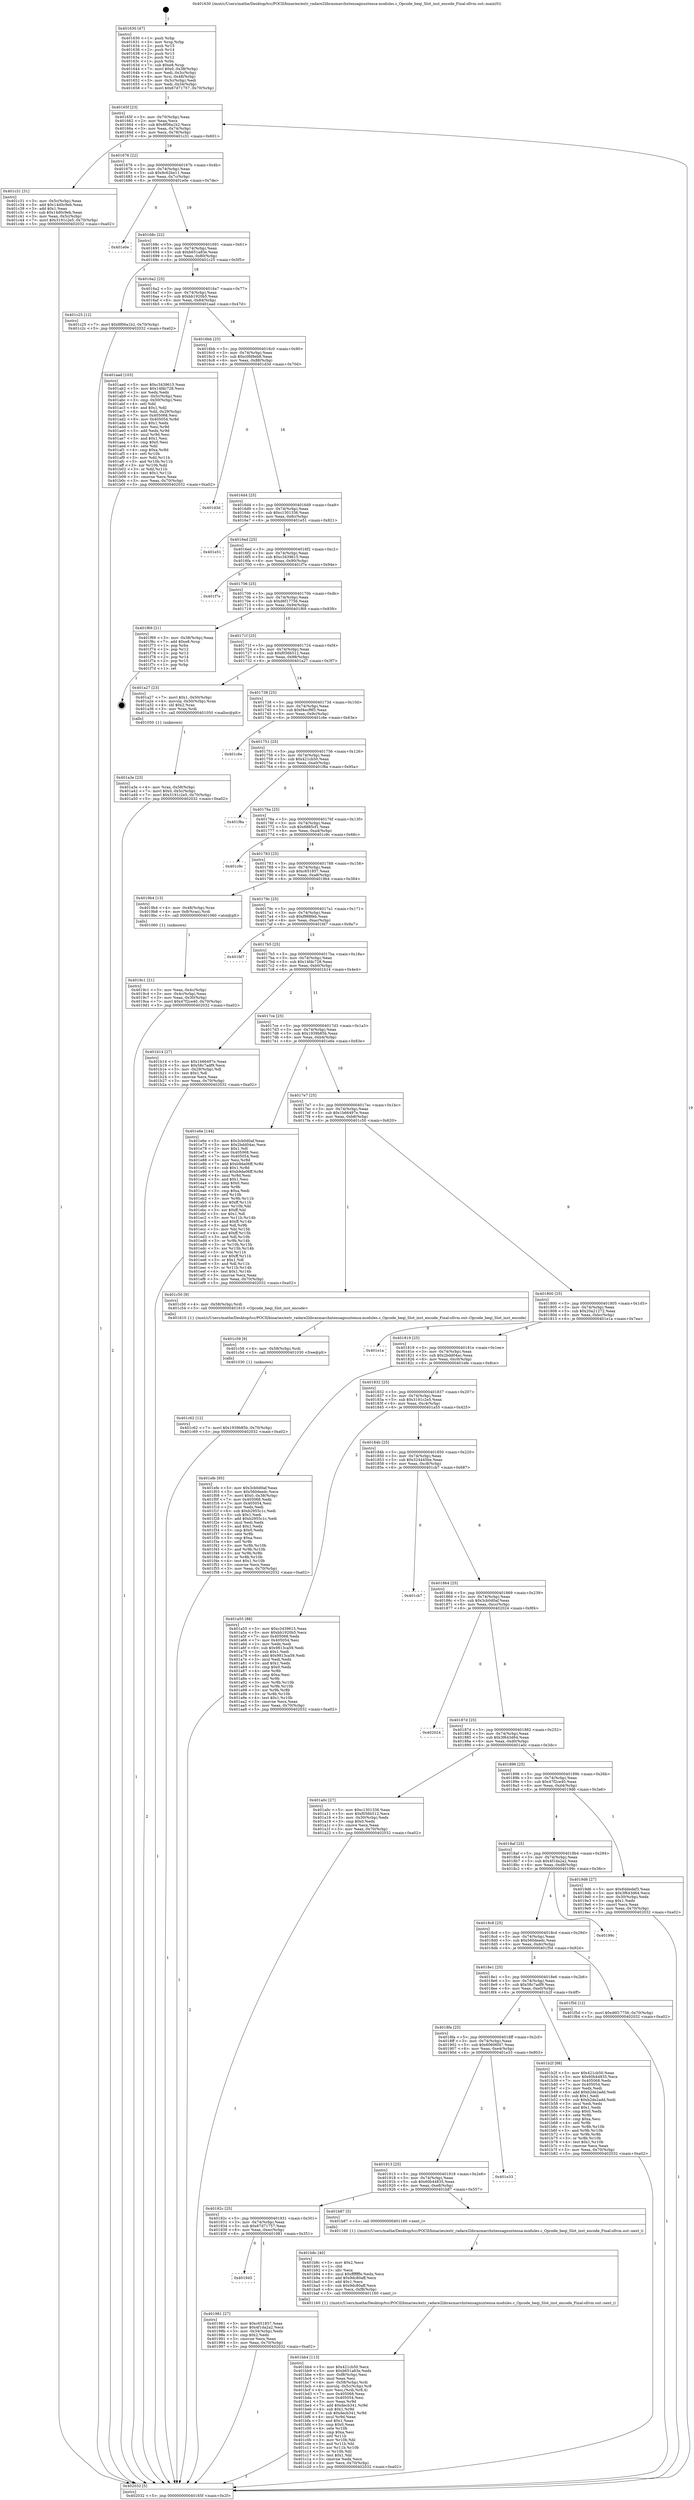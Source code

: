 digraph "0x401630" {
  label = "0x401630 (/mnt/c/Users/mathe/Desktop/tcc/POCII/binaries/extr_radare2librasmarchxtensagnuxtensa-modules.c_Opcode_beqi_Slot_inst_encode_Final-ollvm.out::main(0))"
  labelloc = "t"
  node[shape=record]

  Entry [label="",width=0.3,height=0.3,shape=circle,fillcolor=black,style=filled]
  "0x40165f" [label="{
     0x40165f [23]\l
     | [instrs]\l
     &nbsp;&nbsp;0x40165f \<+3\>: mov -0x70(%rbp),%eax\l
     &nbsp;&nbsp;0x401662 \<+2\>: mov %eax,%ecx\l
     &nbsp;&nbsp;0x401664 \<+6\>: sub $0x8f06a1b2,%ecx\l
     &nbsp;&nbsp;0x40166a \<+3\>: mov %eax,-0x74(%rbp)\l
     &nbsp;&nbsp;0x40166d \<+3\>: mov %ecx,-0x78(%rbp)\l
     &nbsp;&nbsp;0x401670 \<+6\>: je 0000000000401c31 \<main+0x601\>\l
  }"]
  "0x401c31" [label="{
     0x401c31 [31]\l
     | [instrs]\l
     &nbsp;&nbsp;0x401c31 \<+3\>: mov -0x5c(%rbp),%eax\l
     &nbsp;&nbsp;0x401c34 \<+5\>: add $0x14d0c9eb,%eax\l
     &nbsp;&nbsp;0x401c39 \<+3\>: add $0x1,%eax\l
     &nbsp;&nbsp;0x401c3c \<+5\>: sub $0x14d0c9eb,%eax\l
     &nbsp;&nbsp;0x401c41 \<+3\>: mov %eax,-0x5c(%rbp)\l
     &nbsp;&nbsp;0x401c44 \<+7\>: movl $0x3191c2e5,-0x70(%rbp)\l
     &nbsp;&nbsp;0x401c4b \<+5\>: jmp 0000000000402032 \<main+0xa02\>\l
  }"]
  "0x401676" [label="{
     0x401676 [22]\l
     | [instrs]\l
     &nbsp;&nbsp;0x401676 \<+5\>: jmp 000000000040167b \<main+0x4b\>\l
     &nbsp;&nbsp;0x40167b \<+3\>: mov -0x74(%rbp),%eax\l
     &nbsp;&nbsp;0x40167e \<+5\>: sub $0x9c62be11,%eax\l
     &nbsp;&nbsp;0x401683 \<+3\>: mov %eax,-0x7c(%rbp)\l
     &nbsp;&nbsp;0x401686 \<+6\>: je 0000000000401e0e \<main+0x7de\>\l
  }"]
  Exit [label="",width=0.3,height=0.3,shape=circle,fillcolor=black,style=filled,peripheries=2]
  "0x401e0e" [label="{
     0x401e0e\l
  }", style=dashed]
  "0x40168c" [label="{
     0x40168c [22]\l
     | [instrs]\l
     &nbsp;&nbsp;0x40168c \<+5\>: jmp 0000000000401691 \<main+0x61\>\l
     &nbsp;&nbsp;0x401691 \<+3\>: mov -0x74(%rbp),%eax\l
     &nbsp;&nbsp;0x401694 \<+5\>: sub $0xb651a83e,%eax\l
     &nbsp;&nbsp;0x401699 \<+3\>: mov %eax,-0x80(%rbp)\l
     &nbsp;&nbsp;0x40169c \<+6\>: je 0000000000401c25 \<main+0x5f5\>\l
  }"]
  "0x401c62" [label="{
     0x401c62 [12]\l
     | [instrs]\l
     &nbsp;&nbsp;0x401c62 \<+7\>: movl $0x1939b85b,-0x70(%rbp)\l
     &nbsp;&nbsp;0x401c69 \<+5\>: jmp 0000000000402032 \<main+0xa02\>\l
  }"]
  "0x401c25" [label="{
     0x401c25 [12]\l
     | [instrs]\l
     &nbsp;&nbsp;0x401c25 \<+7\>: movl $0x8f06a1b2,-0x70(%rbp)\l
     &nbsp;&nbsp;0x401c2c \<+5\>: jmp 0000000000402032 \<main+0xa02\>\l
  }"]
  "0x4016a2" [label="{
     0x4016a2 [25]\l
     | [instrs]\l
     &nbsp;&nbsp;0x4016a2 \<+5\>: jmp 00000000004016a7 \<main+0x77\>\l
     &nbsp;&nbsp;0x4016a7 \<+3\>: mov -0x74(%rbp),%eax\l
     &nbsp;&nbsp;0x4016aa \<+5\>: sub $0xbb1920b5,%eax\l
     &nbsp;&nbsp;0x4016af \<+6\>: mov %eax,-0x84(%rbp)\l
     &nbsp;&nbsp;0x4016b5 \<+6\>: je 0000000000401aad \<main+0x47d\>\l
  }"]
  "0x401c59" [label="{
     0x401c59 [9]\l
     | [instrs]\l
     &nbsp;&nbsp;0x401c59 \<+4\>: mov -0x58(%rbp),%rdi\l
     &nbsp;&nbsp;0x401c5d \<+5\>: call 0000000000401030 \<free@plt\>\l
     | [calls]\l
     &nbsp;&nbsp;0x401030 \{1\} (unknown)\l
  }"]
  "0x401aad" [label="{
     0x401aad [103]\l
     | [instrs]\l
     &nbsp;&nbsp;0x401aad \<+5\>: mov $0xc3439615,%eax\l
     &nbsp;&nbsp;0x401ab2 \<+5\>: mov $0x14fdc728,%ecx\l
     &nbsp;&nbsp;0x401ab7 \<+2\>: xor %edx,%edx\l
     &nbsp;&nbsp;0x401ab9 \<+3\>: mov -0x5c(%rbp),%esi\l
     &nbsp;&nbsp;0x401abc \<+3\>: cmp -0x50(%rbp),%esi\l
     &nbsp;&nbsp;0x401abf \<+4\>: setl %dil\l
     &nbsp;&nbsp;0x401ac3 \<+4\>: and $0x1,%dil\l
     &nbsp;&nbsp;0x401ac7 \<+4\>: mov %dil,-0x29(%rbp)\l
     &nbsp;&nbsp;0x401acb \<+7\>: mov 0x405068,%esi\l
     &nbsp;&nbsp;0x401ad2 \<+8\>: mov 0x405054,%r8d\l
     &nbsp;&nbsp;0x401ada \<+3\>: sub $0x1,%edx\l
     &nbsp;&nbsp;0x401add \<+3\>: mov %esi,%r9d\l
     &nbsp;&nbsp;0x401ae0 \<+3\>: add %edx,%r9d\l
     &nbsp;&nbsp;0x401ae3 \<+4\>: imul %r9d,%esi\l
     &nbsp;&nbsp;0x401ae7 \<+3\>: and $0x1,%esi\l
     &nbsp;&nbsp;0x401aea \<+3\>: cmp $0x0,%esi\l
     &nbsp;&nbsp;0x401aed \<+4\>: sete %dil\l
     &nbsp;&nbsp;0x401af1 \<+4\>: cmp $0xa,%r8d\l
     &nbsp;&nbsp;0x401af5 \<+4\>: setl %r10b\l
     &nbsp;&nbsp;0x401af9 \<+3\>: mov %dil,%r11b\l
     &nbsp;&nbsp;0x401afc \<+3\>: and %r10b,%r11b\l
     &nbsp;&nbsp;0x401aff \<+3\>: xor %r10b,%dil\l
     &nbsp;&nbsp;0x401b02 \<+3\>: or %dil,%r11b\l
     &nbsp;&nbsp;0x401b05 \<+4\>: test $0x1,%r11b\l
     &nbsp;&nbsp;0x401b09 \<+3\>: cmovne %ecx,%eax\l
     &nbsp;&nbsp;0x401b0c \<+3\>: mov %eax,-0x70(%rbp)\l
     &nbsp;&nbsp;0x401b0f \<+5\>: jmp 0000000000402032 \<main+0xa02\>\l
  }"]
  "0x4016bb" [label="{
     0x4016bb [25]\l
     | [instrs]\l
     &nbsp;&nbsp;0x4016bb \<+5\>: jmp 00000000004016c0 \<main+0x90\>\l
     &nbsp;&nbsp;0x4016c0 \<+3\>: mov -0x74(%rbp),%eax\l
     &nbsp;&nbsp;0x4016c3 \<+5\>: sub $0xc0fd9eb8,%eax\l
     &nbsp;&nbsp;0x4016c8 \<+6\>: mov %eax,-0x88(%rbp)\l
     &nbsp;&nbsp;0x4016ce \<+6\>: je 0000000000401d3d \<main+0x70d\>\l
  }"]
  "0x401bb4" [label="{
     0x401bb4 [113]\l
     | [instrs]\l
     &nbsp;&nbsp;0x401bb4 \<+5\>: mov $0x421cb50,%ecx\l
     &nbsp;&nbsp;0x401bb9 \<+5\>: mov $0xb651a83e,%edx\l
     &nbsp;&nbsp;0x401bbe \<+6\>: mov -0xf8(%rbp),%esi\l
     &nbsp;&nbsp;0x401bc4 \<+3\>: imul %eax,%esi\l
     &nbsp;&nbsp;0x401bc7 \<+4\>: mov -0x58(%rbp),%rdi\l
     &nbsp;&nbsp;0x401bcb \<+4\>: movslq -0x5c(%rbp),%r8\l
     &nbsp;&nbsp;0x401bcf \<+4\>: mov %esi,(%rdi,%r8,4)\l
     &nbsp;&nbsp;0x401bd3 \<+7\>: mov 0x405068,%eax\l
     &nbsp;&nbsp;0x401bda \<+7\>: mov 0x405054,%esi\l
     &nbsp;&nbsp;0x401be1 \<+3\>: mov %eax,%r9d\l
     &nbsp;&nbsp;0x401be4 \<+7\>: add $0xdecb341,%r9d\l
     &nbsp;&nbsp;0x401beb \<+4\>: sub $0x1,%r9d\l
     &nbsp;&nbsp;0x401bef \<+7\>: sub $0xdecb341,%r9d\l
     &nbsp;&nbsp;0x401bf6 \<+4\>: imul %r9d,%eax\l
     &nbsp;&nbsp;0x401bfa \<+3\>: and $0x1,%eax\l
     &nbsp;&nbsp;0x401bfd \<+3\>: cmp $0x0,%eax\l
     &nbsp;&nbsp;0x401c00 \<+4\>: sete %r10b\l
     &nbsp;&nbsp;0x401c04 \<+3\>: cmp $0xa,%esi\l
     &nbsp;&nbsp;0x401c07 \<+4\>: setl %r11b\l
     &nbsp;&nbsp;0x401c0b \<+3\>: mov %r10b,%bl\l
     &nbsp;&nbsp;0x401c0e \<+3\>: and %r11b,%bl\l
     &nbsp;&nbsp;0x401c11 \<+3\>: xor %r11b,%r10b\l
     &nbsp;&nbsp;0x401c14 \<+3\>: or %r10b,%bl\l
     &nbsp;&nbsp;0x401c17 \<+3\>: test $0x1,%bl\l
     &nbsp;&nbsp;0x401c1a \<+3\>: cmovne %edx,%ecx\l
     &nbsp;&nbsp;0x401c1d \<+3\>: mov %ecx,-0x70(%rbp)\l
     &nbsp;&nbsp;0x401c20 \<+5\>: jmp 0000000000402032 \<main+0xa02\>\l
  }"]
  "0x401d3d" [label="{
     0x401d3d\l
  }", style=dashed]
  "0x4016d4" [label="{
     0x4016d4 [25]\l
     | [instrs]\l
     &nbsp;&nbsp;0x4016d4 \<+5\>: jmp 00000000004016d9 \<main+0xa9\>\l
     &nbsp;&nbsp;0x4016d9 \<+3\>: mov -0x74(%rbp),%eax\l
     &nbsp;&nbsp;0x4016dc \<+5\>: sub $0xc1301336,%eax\l
     &nbsp;&nbsp;0x4016e1 \<+6\>: mov %eax,-0x8c(%rbp)\l
     &nbsp;&nbsp;0x4016e7 \<+6\>: je 0000000000401e51 \<main+0x821\>\l
  }"]
  "0x401b8c" [label="{
     0x401b8c [40]\l
     | [instrs]\l
     &nbsp;&nbsp;0x401b8c \<+5\>: mov $0x2,%ecx\l
     &nbsp;&nbsp;0x401b91 \<+1\>: cltd\l
     &nbsp;&nbsp;0x401b92 \<+2\>: idiv %ecx\l
     &nbsp;&nbsp;0x401b94 \<+6\>: imul $0xfffffffe,%edx,%ecx\l
     &nbsp;&nbsp;0x401b9a \<+6\>: add $0x9dc80aff,%ecx\l
     &nbsp;&nbsp;0x401ba0 \<+3\>: add $0x1,%ecx\l
     &nbsp;&nbsp;0x401ba3 \<+6\>: sub $0x9dc80aff,%ecx\l
     &nbsp;&nbsp;0x401ba9 \<+6\>: mov %ecx,-0xf8(%rbp)\l
     &nbsp;&nbsp;0x401baf \<+5\>: call 0000000000401160 \<next_i\>\l
     | [calls]\l
     &nbsp;&nbsp;0x401160 \{1\} (/mnt/c/Users/mathe/Desktop/tcc/POCII/binaries/extr_radare2librasmarchxtensagnuxtensa-modules.c_Opcode_beqi_Slot_inst_encode_Final-ollvm.out::next_i)\l
  }"]
  "0x401e51" [label="{
     0x401e51\l
  }", style=dashed]
  "0x4016ed" [label="{
     0x4016ed [25]\l
     | [instrs]\l
     &nbsp;&nbsp;0x4016ed \<+5\>: jmp 00000000004016f2 \<main+0xc2\>\l
     &nbsp;&nbsp;0x4016f2 \<+3\>: mov -0x74(%rbp),%eax\l
     &nbsp;&nbsp;0x4016f5 \<+5\>: sub $0xc3439615,%eax\l
     &nbsp;&nbsp;0x4016fa \<+6\>: mov %eax,-0x90(%rbp)\l
     &nbsp;&nbsp;0x401700 \<+6\>: je 0000000000401f7e \<main+0x94e\>\l
  }"]
  "0x401a3e" [label="{
     0x401a3e [23]\l
     | [instrs]\l
     &nbsp;&nbsp;0x401a3e \<+4\>: mov %rax,-0x58(%rbp)\l
     &nbsp;&nbsp;0x401a42 \<+7\>: movl $0x0,-0x5c(%rbp)\l
     &nbsp;&nbsp;0x401a49 \<+7\>: movl $0x3191c2e5,-0x70(%rbp)\l
     &nbsp;&nbsp;0x401a50 \<+5\>: jmp 0000000000402032 \<main+0xa02\>\l
  }"]
  "0x401f7e" [label="{
     0x401f7e\l
  }", style=dashed]
  "0x401706" [label="{
     0x401706 [25]\l
     | [instrs]\l
     &nbsp;&nbsp;0x401706 \<+5\>: jmp 000000000040170b \<main+0xdb\>\l
     &nbsp;&nbsp;0x40170b \<+3\>: mov -0x74(%rbp),%eax\l
     &nbsp;&nbsp;0x40170e \<+5\>: sub $0xd6f17756,%eax\l
     &nbsp;&nbsp;0x401713 \<+6\>: mov %eax,-0x94(%rbp)\l
     &nbsp;&nbsp;0x401719 \<+6\>: je 0000000000401f69 \<main+0x939\>\l
  }"]
  "0x4019c1" [label="{
     0x4019c1 [21]\l
     | [instrs]\l
     &nbsp;&nbsp;0x4019c1 \<+3\>: mov %eax,-0x4c(%rbp)\l
     &nbsp;&nbsp;0x4019c4 \<+3\>: mov -0x4c(%rbp),%eax\l
     &nbsp;&nbsp;0x4019c7 \<+3\>: mov %eax,-0x30(%rbp)\l
     &nbsp;&nbsp;0x4019ca \<+7\>: movl $0x47f2ce40,-0x70(%rbp)\l
     &nbsp;&nbsp;0x4019d1 \<+5\>: jmp 0000000000402032 \<main+0xa02\>\l
  }"]
  "0x401f69" [label="{
     0x401f69 [21]\l
     | [instrs]\l
     &nbsp;&nbsp;0x401f69 \<+3\>: mov -0x38(%rbp),%eax\l
     &nbsp;&nbsp;0x401f6c \<+7\>: add $0xe8,%rsp\l
     &nbsp;&nbsp;0x401f73 \<+1\>: pop %rbx\l
     &nbsp;&nbsp;0x401f74 \<+2\>: pop %r12\l
     &nbsp;&nbsp;0x401f76 \<+2\>: pop %r13\l
     &nbsp;&nbsp;0x401f78 \<+2\>: pop %r14\l
     &nbsp;&nbsp;0x401f7a \<+2\>: pop %r15\l
     &nbsp;&nbsp;0x401f7c \<+1\>: pop %rbp\l
     &nbsp;&nbsp;0x401f7d \<+1\>: ret\l
  }"]
  "0x40171f" [label="{
     0x40171f [25]\l
     | [instrs]\l
     &nbsp;&nbsp;0x40171f \<+5\>: jmp 0000000000401724 \<main+0xf4\>\l
     &nbsp;&nbsp;0x401724 \<+3\>: mov -0x74(%rbp),%eax\l
     &nbsp;&nbsp;0x401727 \<+5\>: sub $0xf056b512,%eax\l
     &nbsp;&nbsp;0x40172c \<+6\>: mov %eax,-0x98(%rbp)\l
     &nbsp;&nbsp;0x401732 \<+6\>: je 0000000000401a27 \<main+0x3f7\>\l
  }"]
  "0x401630" [label="{
     0x401630 [47]\l
     | [instrs]\l
     &nbsp;&nbsp;0x401630 \<+1\>: push %rbp\l
     &nbsp;&nbsp;0x401631 \<+3\>: mov %rsp,%rbp\l
     &nbsp;&nbsp;0x401634 \<+2\>: push %r15\l
     &nbsp;&nbsp;0x401636 \<+2\>: push %r14\l
     &nbsp;&nbsp;0x401638 \<+2\>: push %r13\l
     &nbsp;&nbsp;0x40163a \<+2\>: push %r12\l
     &nbsp;&nbsp;0x40163c \<+1\>: push %rbx\l
     &nbsp;&nbsp;0x40163d \<+7\>: sub $0xe8,%rsp\l
     &nbsp;&nbsp;0x401644 \<+7\>: movl $0x0,-0x38(%rbp)\l
     &nbsp;&nbsp;0x40164b \<+3\>: mov %edi,-0x3c(%rbp)\l
     &nbsp;&nbsp;0x40164e \<+4\>: mov %rsi,-0x48(%rbp)\l
     &nbsp;&nbsp;0x401652 \<+3\>: mov -0x3c(%rbp),%edi\l
     &nbsp;&nbsp;0x401655 \<+3\>: mov %edi,-0x34(%rbp)\l
     &nbsp;&nbsp;0x401658 \<+7\>: movl $0x67d71757,-0x70(%rbp)\l
  }"]
  "0x401a27" [label="{
     0x401a27 [23]\l
     | [instrs]\l
     &nbsp;&nbsp;0x401a27 \<+7\>: movl $0x1,-0x50(%rbp)\l
     &nbsp;&nbsp;0x401a2e \<+4\>: movslq -0x50(%rbp),%rax\l
     &nbsp;&nbsp;0x401a32 \<+4\>: shl $0x2,%rax\l
     &nbsp;&nbsp;0x401a36 \<+3\>: mov %rax,%rdi\l
     &nbsp;&nbsp;0x401a39 \<+5\>: call 0000000000401050 \<malloc@plt\>\l
     | [calls]\l
     &nbsp;&nbsp;0x401050 \{1\} (unknown)\l
  }"]
  "0x401738" [label="{
     0x401738 [25]\l
     | [instrs]\l
     &nbsp;&nbsp;0x401738 \<+5\>: jmp 000000000040173d \<main+0x10d\>\l
     &nbsp;&nbsp;0x40173d \<+3\>: mov -0x74(%rbp),%eax\l
     &nbsp;&nbsp;0x401740 \<+5\>: sub $0xf4ecf9f3,%eax\l
     &nbsp;&nbsp;0x401745 \<+6\>: mov %eax,-0x9c(%rbp)\l
     &nbsp;&nbsp;0x40174b \<+6\>: je 0000000000401c6e \<main+0x63e\>\l
  }"]
  "0x402032" [label="{
     0x402032 [5]\l
     | [instrs]\l
     &nbsp;&nbsp;0x402032 \<+5\>: jmp 000000000040165f \<main+0x2f\>\l
  }"]
  "0x401c6e" [label="{
     0x401c6e\l
  }", style=dashed]
  "0x401751" [label="{
     0x401751 [25]\l
     | [instrs]\l
     &nbsp;&nbsp;0x401751 \<+5\>: jmp 0000000000401756 \<main+0x126\>\l
     &nbsp;&nbsp;0x401756 \<+3\>: mov -0x74(%rbp),%eax\l
     &nbsp;&nbsp;0x401759 \<+5\>: sub $0x421cb50,%eax\l
     &nbsp;&nbsp;0x40175e \<+6\>: mov %eax,-0xa0(%rbp)\l
     &nbsp;&nbsp;0x401764 \<+6\>: je 0000000000401f8a \<main+0x95a\>\l
  }"]
  "0x401945" [label="{
     0x401945\l
  }", style=dashed]
  "0x401f8a" [label="{
     0x401f8a\l
  }", style=dashed]
  "0x40176a" [label="{
     0x40176a [25]\l
     | [instrs]\l
     &nbsp;&nbsp;0x40176a \<+5\>: jmp 000000000040176f \<main+0x13f\>\l
     &nbsp;&nbsp;0x40176f \<+3\>: mov -0x74(%rbp),%eax\l
     &nbsp;&nbsp;0x401772 \<+5\>: sub $0x6885cf1,%eax\l
     &nbsp;&nbsp;0x401777 \<+6\>: mov %eax,-0xa4(%rbp)\l
     &nbsp;&nbsp;0x40177d \<+6\>: je 0000000000401c9c \<main+0x66c\>\l
  }"]
  "0x401981" [label="{
     0x401981 [27]\l
     | [instrs]\l
     &nbsp;&nbsp;0x401981 \<+5\>: mov $0xc651857,%eax\l
     &nbsp;&nbsp;0x401986 \<+5\>: mov $0x4f1da2a2,%ecx\l
     &nbsp;&nbsp;0x40198b \<+3\>: mov -0x34(%rbp),%edx\l
     &nbsp;&nbsp;0x40198e \<+3\>: cmp $0x2,%edx\l
     &nbsp;&nbsp;0x401991 \<+3\>: cmovne %ecx,%eax\l
     &nbsp;&nbsp;0x401994 \<+3\>: mov %eax,-0x70(%rbp)\l
     &nbsp;&nbsp;0x401997 \<+5\>: jmp 0000000000402032 \<main+0xa02\>\l
  }"]
  "0x401c9c" [label="{
     0x401c9c\l
  }", style=dashed]
  "0x401783" [label="{
     0x401783 [25]\l
     | [instrs]\l
     &nbsp;&nbsp;0x401783 \<+5\>: jmp 0000000000401788 \<main+0x158\>\l
     &nbsp;&nbsp;0x401788 \<+3\>: mov -0x74(%rbp),%eax\l
     &nbsp;&nbsp;0x40178b \<+5\>: sub $0xc651857,%eax\l
     &nbsp;&nbsp;0x401790 \<+6\>: mov %eax,-0xa8(%rbp)\l
     &nbsp;&nbsp;0x401796 \<+6\>: je 00000000004019b4 \<main+0x384\>\l
  }"]
  "0x40192c" [label="{
     0x40192c [25]\l
     | [instrs]\l
     &nbsp;&nbsp;0x40192c \<+5\>: jmp 0000000000401931 \<main+0x301\>\l
     &nbsp;&nbsp;0x401931 \<+3\>: mov -0x74(%rbp),%eax\l
     &nbsp;&nbsp;0x401934 \<+5\>: sub $0x67d71757,%eax\l
     &nbsp;&nbsp;0x401939 \<+6\>: mov %eax,-0xec(%rbp)\l
     &nbsp;&nbsp;0x40193f \<+6\>: je 0000000000401981 \<main+0x351\>\l
  }"]
  "0x4019b4" [label="{
     0x4019b4 [13]\l
     | [instrs]\l
     &nbsp;&nbsp;0x4019b4 \<+4\>: mov -0x48(%rbp),%rax\l
     &nbsp;&nbsp;0x4019b8 \<+4\>: mov 0x8(%rax),%rdi\l
     &nbsp;&nbsp;0x4019bc \<+5\>: call 0000000000401060 \<atoi@plt\>\l
     | [calls]\l
     &nbsp;&nbsp;0x401060 \{1\} (unknown)\l
  }"]
  "0x40179c" [label="{
     0x40179c [25]\l
     | [instrs]\l
     &nbsp;&nbsp;0x40179c \<+5\>: jmp 00000000004017a1 \<main+0x171\>\l
     &nbsp;&nbsp;0x4017a1 \<+3\>: mov -0x74(%rbp),%eax\l
     &nbsp;&nbsp;0x4017a4 \<+5\>: sub $0xf988feb,%eax\l
     &nbsp;&nbsp;0x4017a9 \<+6\>: mov %eax,-0xac(%rbp)\l
     &nbsp;&nbsp;0x4017af \<+6\>: je 0000000000401fd7 \<main+0x9a7\>\l
  }"]
  "0x401b87" [label="{
     0x401b87 [5]\l
     | [instrs]\l
     &nbsp;&nbsp;0x401b87 \<+5\>: call 0000000000401160 \<next_i\>\l
     | [calls]\l
     &nbsp;&nbsp;0x401160 \{1\} (/mnt/c/Users/mathe/Desktop/tcc/POCII/binaries/extr_radare2librasmarchxtensagnuxtensa-modules.c_Opcode_beqi_Slot_inst_encode_Final-ollvm.out::next_i)\l
  }"]
  "0x401fd7" [label="{
     0x401fd7\l
  }", style=dashed]
  "0x4017b5" [label="{
     0x4017b5 [25]\l
     | [instrs]\l
     &nbsp;&nbsp;0x4017b5 \<+5\>: jmp 00000000004017ba \<main+0x18a\>\l
     &nbsp;&nbsp;0x4017ba \<+3\>: mov -0x74(%rbp),%eax\l
     &nbsp;&nbsp;0x4017bd \<+5\>: sub $0x14fdc728,%eax\l
     &nbsp;&nbsp;0x4017c2 \<+6\>: mov %eax,-0xb0(%rbp)\l
     &nbsp;&nbsp;0x4017c8 \<+6\>: je 0000000000401b14 \<main+0x4e4\>\l
  }"]
  "0x401913" [label="{
     0x401913 [25]\l
     | [instrs]\l
     &nbsp;&nbsp;0x401913 \<+5\>: jmp 0000000000401918 \<main+0x2e8\>\l
     &nbsp;&nbsp;0x401918 \<+3\>: mov -0x74(%rbp),%eax\l
     &nbsp;&nbsp;0x40191b \<+5\>: sub $0x60b44835,%eax\l
     &nbsp;&nbsp;0x401920 \<+6\>: mov %eax,-0xe8(%rbp)\l
     &nbsp;&nbsp;0x401926 \<+6\>: je 0000000000401b87 \<main+0x557\>\l
  }"]
  "0x401b14" [label="{
     0x401b14 [27]\l
     | [instrs]\l
     &nbsp;&nbsp;0x401b14 \<+5\>: mov $0x1b66497e,%eax\l
     &nbsp;&nbsp;0x401b19 \<+5\>: mov $0x58c7adf9,%ecx\l
     &nbsp;&nbsp;0x401b1e \<+3\>: mov -0x29(%rbp),%dl\l
     &nbsp;&nbsp;0x401b21 \<+3\>: test $0x1,%dl\l
     &nbsp;&nbsp;0x401b24 \<+3\>: cmovne %ecx,%eax\l
     &nbsp;&nbsp;0x401b27 \<+3\>: mov %eax,-0x70(%rbp)\l
     &nbsp;&nbsp;0x401b2a \<+5\>: jmp 0000000000402032 \<main+0xa02\>\l
  }"]
  "0x4017ce" [label="{
     0x4017ce [25]\l
     | [instrs]\l
     &nbsp;&nbsp;0x4017ce \<+5\>: jmp 00000000004017d3 \<main+0x1a3\>\l
     &nbsp;&nbsp;0x4017d3 \<+3\>: mov -0x74(%rbp),%eax\l
     &nbsp;&nbsp;0x4017d6 \<+5\>: sub $0x1939b85b,%eax\l
     &nbsp;&nbsp;0x4017db \<+6\>: mov %eax,-0xb4(%rbp)\l
     &nbsp;&nbsp;0x4017e1 \<+6\>: je 0000000000401e6e \<main+0x83e\>\l
  }"]
  "0x401e33" [label="{
     0x401e33\l
  }", style=dashed]
  "0x401e6e" [label="{
     0x401e6e [144]\l
     | [instrs]\l
     &nbsp;&nbsp;0x401e6e \<+5\>: mov $0x3cb0d0af,%eax\l
     &nbsp;&nbsp;0x401e73 \<+5\>: mov $0x2bdd04ac,%ecx\l
     &nbsp;&nbsp;0x401e78 \<+2\>: mov $0x1,%dl\l
     &nbsp;&nbsp;0x401e7a \<+7\>: mov 0x405068,%esi\l
     &nbsp;&nbsp;0x401e81 \<+7\>: mov 0x405054,%edi\l
     &nbsp;&nbsp;0x401e88 \<+3\>: mov %esi,%r8d\l
     &nbsp;&nbsp;0x401e8b \<+7\>: add $0xb9da06ff,%r8d\l
     &nbsp;&nbsp;0x401e92 \<+4\>: sub $0x1,%r8d\l
     &nbsp;&nbsp;0x401e96 \<+7\>: sub $0xb9da06ff,%r8d\l
     &nbsp;&nbsp;0x401e9d \<+4\>: imul %r8d,%esi\l
     &nbsp;&nbsp;0x401ea1 \<+3\>: and $0x1,%esi\l
     &nbsp;&nbsp;0x401ea4 \<+3\>: cmp $0x0,%esi\l
     &nbsp;&nbsp;0x401ea7 \<+4\>: sete %r9b\l
     &nbsp;&nbsp;0x401eab \<+3\>: cmp $0xa,%edi\l
     &nbsp;&nbsp;0x401eae \<+4\>: setl %r10b\l
     &nbsp;&nbsp;0x401eb2 \<+3\>: mov %r9b,%r11b\l
     &nbsp;&nbsp;0x401eb5 \<+4\>: xor $0xff,%r11b\l
     &nbsp;&nbsp;0x401eb9 \<+3\>: mov %r10b,%bl\l
     &nbsp;&nbsp;0x401ebc \<+3\>: xor $0xff,%bl\l
     &nbsp;&nbsp;0x401ebf \<+3\>: xor $0x1,%dl\l
     &nbsp;&nbsp;0x401ec2 \<+3\>: mov %r11b,%r14b\l
     &nbsp;&nbsp;0x401ec5 \<+4\>: and $0xff,%r14b\l
     &nbsp;&nbsp;0x401ec9 \<+3\>: and %dl,%r9b\l
     &nbsp;&nbsp;0x401ecc \<+3\>: mov %bl,%r15b\l
     &nbsp;&nbsp;0x401ecf \<+4\>: and $0xff,%r15b\l
     &nbsp;&nbsp;0x401ed3 \<+3\>: and %dl,%r10b\l
     &nbsp;&nbsp;0x401ed6 \<+3\>: or %r9b,%r14b\l
     &nbsp;&nbsp;0x401ed9 \<+3\>: or %r10b,%r15b\l
     &nbsp;&nbsp;0x401edc \<+3\>: xor %r15b,%r14b\l
     &nbsp;&nbsp;0x401edf \<+3\>: or %bl,%r11b\l
     &nbsp;&nbsp;0x401ee2 \<+4\>: xor $0xff,%r11b\l
     &nbsp;&nbsp;0x401ee6 \<+3\>: or $0x1,%dl\l
     &nbsp;&nbsp;0x401ee9 \<+3\>: and %dl,%r11b\l
     &nbsp;&nbsp;0x401eec \<+3\>: or %r11b,%r14b\l
     &nbsp;&nbsp;0x401eef \<+4\>: test $0x1,%r14b\l
     &nbsp;&nbsp;0x401ef3 \<+3\>: cmovne %ecx,%eax\l
     &nbsp;&nbsp;0x401ef6 \<+3\>: mov %eax,-0x70(%rbp)\l
     &nbsp;&nbsp;0x401ef9 \<+5\>: jmp 0000000000402032 \<main+0xa02\>\l
  }"]
  "0x4017e7" [label="{
     0x4017e7 [25]\l
     | [instrs]\l
     &nbsp;&nbsp;0x4017e7 \<+5\>: jmp 00000000004017ec \<main+0x1bc\>\l
     &nbsp;&nbsp;0x4017ec \<+3\>: mov -0x74(%rbp),%eax\l
     &nbsp;&nbsp;0x4017ef \<+5\>: sub $0x1b66497e,%eax\l
     &nbsp;&nbsp;0x4017f4 \<+6\>: mov %eax,-0xb8(%rbp)\l
     &nbsp;&nbsp;0x4017fa \<+6\>: je 0000000000401c50 \<main+0x620\>\l
  }"]
  "0x4018fa" [label="{
     0x4018fa [25]\l
     | [instrs]\l
     &nbsp;&nbsp;0x4018fa \<+5\>: jmp 00000000004018ff \<main+0x2cf\>\l
     &nbsp;&nbsp;0x4018ff \<+3\>: mov -0x74(%rbp),%eax\l
     &nbsp;&nbsp;0x401902 \<+5\>: sub $0x60606f47,%eax\l
     &nbsp;&nbsp;0x401907 \<+6\>: mov %eax,-0xe4(%rbp)\l
     &nbsp;&nbsp;0x40190d \<+6\>: je 0000000000401e33 \<main+0x803\>\l
  }"]
  "0x401c50" [label="{
     0x401c50 [9]\l
     | [instrs]\l
     &nbsp;&nbsp;0x401c50 \<+4\>: mov -0x58(%rbp),%rdi\l
     &nbsp;&nbsp;0x401c54 \<+5\>: call 0000000000401610 \<Opcode_beqi_Slot_inst_encode\>\l
     | [calls]\l
     &nbsp;&nbsp;0x401610 \{1\} (/mnt/c/Users/mathe/Desktop/tcc/POCII/binaries/extr_radare2librasmarchxtensagnuxtensa-modules.c_Opcode_beqi_Slot_inst_encode_Final-ollvm.out::Opcode_beqi_Slot_inst_encode)\l
  }"]
  "0x401800" [label="{
     0x401800 [25]\l
     | [instrs]\l
     &nbsp;&nbsp;0x401800 \<+5\>: jmp 0000000000401805 \<main+0x1d5\>\l
     &nbsp;&nbsp;0x401805 \<+3\>: mov -0x74(%rbp),%eax\l
     &nbsp;&nbsp;0x401808 \<+5\>: sub $0x20a21272,%eax\l
     &nbsp;&nbsp;0x40180d \<+6\>: mov %eax,-0xbc(%rbp)\l
     &nbsp;&nbsp;0x401813 \<+6\>: je 0000000000401e1a \<main+0x7ea\>\l
  }"]
  "0x401b2f" [label="{
     0x401b2f [88]\l
     | [instrs]\l
     &nbsp;&nbsp;0x401b2f \<+5\>: mov $0x421cb50,%eax\l
     &nbsp;&nbsp;0x401b34 \<+5\>: mov $0x60b44835,%ecx\l
     &nbsp;&nbsp;0x401b39 \<+7\>: mov 0x405068,%edx\l
     &nbsp;&nbsp;0x401b40 \<+7\>: mov 0x405054,%esi\l
     &nbsp;&nbsp;0x401b47 \<+2\>: mov %edx,%edi\l
     &nbsp;&nbsp;0x401b49 \<+6\>: add $0xb2de2add,%edi\l
     &nbsp;&nbsp;0x401b4f \<+3\>: sub $0x1,%edi\l
     &nbsp;&nbsp;0x401b52 \<+6\>: sub $0xb2de2add,%edi\l
     &nbsp;&nbsp;0x401b58 \<+3\>: imul %edi,%edx\l
     &nbsp;&nbsp;0x401b5b \<+3\>: and $0x1,%edx\l
     &nbsp;&nbsp;0x401b5e \<+3\>: cmp $0x0,%edx\l
     &nbsp;&nbsp;0x401b61 \<+4\>: sete %r8b\l
     &nbsp;&nbsp;0x401b65 \<+3\>: cmp $0xa,%esi\l
     &nbsp;&nbsp;0x401b68 \<+4\>: setl %r9b\l
     &nbsp;&nbsp;0x401b6c \<+3\>: mov %r8b,%r10b\l
     &nbsp;&nbsp;0x401b6f \<+3\>: and %r9b,%r10b\l
     &nbsp;&nbsp;0x401b72 \<+3\>: xor %r9b,%r8b\l
     &nbsp;&nbsp;0x401b75 \<+3\>: or %r8b,%r10b\l
     &nbsp;&nbsp;0x401b78 \<+4\>: test $0x1,%r10b\l
     &nbsp;&nbsp;0x401b7c \<+3\>: cmovne %ecx,%eax\l
     &nbsp;&nbsp;0x401b7f \<+3\>: mov %eax,-0x70(%rbp)\l
     &nbsp;&nbsp;0x401b82 \<+5\>: jmp 0000000000402032 \<main+0xa02\>\l
  }"]
  "0x401e1a" [label="{
     0x401e1a\l
  }", style=dashed]
  "0x401819" [label="{
     0x401819 [25]\l
     | [instrs]\l
     &nbsp;&nbsp;0x401819 \<+5\>: jmp 000000000040181e \<main+0x1ee\>\l
     &nbsp;&nbsp;0x40181e \<+3\>: mov -0x74(%rbp),%eax\l
     &nbsp;&nbsp;0x401821 \<+5\>: sub $0x2bdd04ac,%eax\l
     &nbsp;&nbsp;0x401826 \<+6\>: mov %eax,-0xc0(%rbp)\l
     &nbsp;&nbsp;0x40182c \<+6\>: je 0000000000401efe \<main+0x8ce\>\l
  }"]
  "0x4018e1" [label="{
     0x4018e1 [25]\l
     | [instrs]\l
     &nbsp;&nbsp;0x4018e1 \<+5\>: jmp 00000000004018e6 \<main+0x2b6\>\l
     &nbsp;&nbsp;0x4018e6 \<+3\>: mov -0x74(%rbp),%eax\l
     &nbsp;&nbsp;0x4018e9 \<+5\>: sub $0x58c7adf9,%eax\l
     &nbsp;&nbsp;0x4018ee \<+6\>: mov %eax,-0xe0(%rbp)\l
     &nbsp;&nbsp;0x4018f4 \<+6\>: je 0000000000401b2f \<main+0x4ff\>\l
  }"]
  "0x401efe" [label="{
     0x401efe [95]\l
     | [instrs]\l
     &nbsp;&nbsp;0x401efe \<+5\>: mov $0x3cb0d0af,%eax\l
     &nbsp;&nbsp;0x401f03 \<+5\>: mov $0x560deedc,%ecx\l
     &nbsp;&nbsp;0x401f08 \<+7\>: movl $0x0,-0x38(%rbp)\l
     &nbsp;&nbsp;0x401f0f \<+7\>: mov 0x405068,%edx\l
     &nbsp;&nbsp;0x401f16 \<+7\>: mov 0x405054,%esi\l
     &nbsp;&nbsp;0x401f1d \<+2\>: mov %edx,%edi\l
     &nbsp;&nbsp;0x401f1f \<+6\>: sub $0xb2955c1c,%edi\l
     &nbsp;&nbsp;0x401f25 \<+3\>: sub $0x1,%edi\l
     &nbsp;&nbsp;0x401f28 \<+6\>: add $0xb2955c1c,%edi\l
     &nbsp;&nbsp;0x401f2e \<+3\>: imul %edi,%edx\l
     &nbsp;&nbsp;0x401f31 \<+3\>: and $0x1,%edx\l
     &nbsp;&nbsp;0x401f34 \<+3\>: cmp $0x0,%edx\l
     &nbsp;&nbsp;0x401f37 \<+4\>: sete %r8b\l
     &nbsp;&nbsp;0x401f3b \<+3\>: cmp $0xa,%esi\l
     &nbsp;&nbsp;0x401f3e \<+4\>: setl %r9b\l
     &nbsp;&nbsp;0x401f42 \<+3\>: mov %r8b,%r10b\l
     &nbsp;&nbsp;0x401f45 \<+3\>: and %r9b,%r10b\l
     &nbsp;&nbsp;0x401f48 \<+3\>: xor %r9b,%r8b\l
     &nbsp;&nbsp;0x401f4b \<+3\>: or %r8b,%r10b\l
     &nbsp;&nbsp;0x401f4e \<+4\>: test $0x1,%r10b\l
     &nbsp;&nbsp;0x401f52 \<+3\>: cmovne %ecx,%eax\l
     &nbsp;&nbsp;0x401f55 \<+3\>: mov %eax,-0x70(%rbp)\l
     &nbsp;&nbsp;0x401f58 \<+5\>: jmp 0000000000402032 \<main+0xa02\>\l
  }"]
  "0x401832" [label="{
     0x401832 [25]\l
     | [instrs]\l
     &nbsp;&nbsp;0x401832 \<+5\>: jmp 0000000000401837 \<main+0x207\>\l
     &nbsp;&nbsp;0x401837 \<+3\>: mov -0x74(%rbp),%eax\l
     &nbsp;&nbsp;0x40183a \<+5\>: sub $0x3191c2e5,%eax\l
     &nbsp;&nbsp;0x40183f \<+6\>: mov %eax,-0xc4(%rbp)\l
     &nbsp;&nbsp;0x401845 \<+6\>: je 0000000000401a55 \<main+0x425\>\l
  }"]
  "0x401f5d" [label="{
     0x401f5d [12]\l
     | [instrs]\l
     &nbsp;&nbsp;0x401f5d \<+7\>: movl $0xd6f17756,-0x70(%rbp)\l
     &nbsp;&nbsp;0x401f64 \<+5\>: jmp 0000000000402032 \<main+0xa02\>\l
  }"]
  "0x401a55" [label="{
     0x401a55 [88]\l
     | [instrs]\l
     &nbsp;&nbsp;0x401a55 \<+5\>: mov $0xc3439615,%eax\l
     &nbsp;&nbsp;0x401a5a \<+5\>: mov $0xbb1920b5,%ecx\l
     &nbsp;&nbsp;0x401a5f \<+7\>: mov 0x405068,%edx\l
     &nbsp;&nbsp;0x401a66 \<+7\>: mov 0x405054,%esi\l
     &nbsp;&nbsp;0x401a6d \<+2\>: mov %edx,%edi\l
     &nbsp;&nbsp;0x401a6f \<+6\>: sub $0x9813ca59,%edi\l
     &nbsp;&nbsp;0x401a75 \<+3\>: sub $0x1,%edi\l
     &nbsp;&nbsp;0x401a78 \<+6\>: add $0x9813ca59,%edi\l
     &nbsp;&nbsp;0x401a7e \<+3\>: imul %edi,%edx\l
     &nbsp;&nbsp;0x401a81 \<+3\>: and $0x1,%edx\l
     &nbsp;&nbsp;0x401a84 \<+3\>: cmp $0x0,%edx\l
     &nbsp;&nbsp;0x401a87 \<+4\>: sete %r8b\l
     &nbsp;&nbsp;0x401a8b \<+3\>: cmp $0xa,%esi\l
     &nbsp;&nbsp;0x401a8e \<+4\>: setl %r9b\l
     &nbsp;&nbsp;0x401a92 \<+3\>: mov %r8b,%r10b\l
     &nbsp;&nbsp;0x401a95 \<+3\>: and %r9b,%r10b\l
     &nbsp;&nbsp;0x401a98 \<+3\>: xor %r9b,%r8b\l
     &nbsp;&nbsp;0x401a9b \<+3\>: or %r8b,%r10b\l
     &nbsp;&nbsp;0x401a9e \<+4\>: test $0x1,%r10b\l
     &nbsp;&nbsp;0x401aa2 \<+3\>: cmovne %ecx,%eax\l
     &nbsp;&nbsp;0x401aa5 \<+3\>: mov %eax,-0x70(%rbp)\l
     &nbsp;&nbsp;0x401aa8 \<+5\>: jmp 0000000000402032 \<main+0xa02\>\l
  }"]
  "0x40184b" [label="{
     0x40184b [25]\l
     | [instrs]\l
     &nbsp;&nbsp;0x40184b \<+5\>: jmp 0000000000401850 \<main+0x220\>\l
     &nbsp;&nbsp;0x401850 \<+3\>: mov -0x74(%rbp),%eax\l
     &nbsp;&nbsp;0x401853 \<+5\>: sub $0x324445be,%eax\l
     &nbsp;&nbsp;0x401858 \<+6\>: mov %eax,-0xc8(%rbp)\l
     &nbsp;&nbsp;0x40185e \<+6\>: je 0000000000401cb7 \<main+0x687\>\l
  }"]
  "0x4018c8" [label="{
     0x4018c8 [25]\l
     | [instrs]\l
     &nbsp;&nbsp;0x4018c8 \<+5\>: jmp 00000000004018cd \<main+0x29d\>\l
     &nbsp;&nbsp;0x4018cd \<+3\>: mov -0x74(%rbp),%eax\l
     &nbsp;&nbsp;0x4018d0 \<+5\>: sub $0x560deedc,%eax\l
     &nbsp;&nbsp;0x4018d5 \<+6\>: mov %eax,-0xdc(%rbp)\l
     &nbsp;&nbsp;0x4018db \<+6\>: je 0000000000401f5d \<main+0x92d\>\l
  }"]
  "0x401cb7" [label="{
     0x401cb7\l
  }", style=dashed]
  "0x401864" [label="{
     0x401864 [25]\l
     | [instrs]\l
     &nbsp;&nbsp;0x401864 \<+5\>: jmp 0000000000401869 \<main+0x239\>\l
     &nbsp;&nbsp;0x401869 \<+3\>: mov -0x74(%rbp),%eax\l
     &nbsp;&nbsp;0x40186c \<+5\>: sub $0x3cb0d0af,%eax\l
     &nbsp;&nbsp;0x401871 \<+6\>: mov %eax,-0xcc(%rbp)\l
     &nbsp;&nbsp;0x401877 \<+6\>: je 0000000000402024 \<main+0x9f4\>\l
  }"]
  "0x40199c" [label="{
     0x40199c\l
  }", style=dashed]
  "0x402024" [label="{
     0x402024\l
  }", style=dashed]
  "0x40187d" [label="{
     0x40187d [25]\l
     | [instrs]\l
     &nbsp;&nbsp;0x40187d \<+5\>: jmp 0000000000401882 \<main+0x252\>\l
     &nbsp;&nbsp;0x401882 \<+3\>: mov -0x74(%rbp),%eax\l
     &nbsp;&nbsp;0x401885 \<+5\>: sub $0x3f643d64,%eax\l
     &nbsp;&nbsp;0x40188a \<+6\>: mov %eax,-0xd0(%rbp)\l
     &nbsp;&nbsp;0x401890 \<+6\>: je 0000000000401a0c \<main+0x3dc\>\l
  }"]
  "0x4018af" [label="{
     0x4018af [25]\l
     | [instrs]\l
     &nbsp;&nbsp;0x4018af \<+5\>: jmp 00000000004018b4 \<main+0x284\>\l
     &nbsp;&nbsp;0x4018b4 \<+3\>: mov -0x74(%rbp),%eax\l
     &nbsp;&nbsp;0x4018b7 \<+5\>: sub $0x4f1da2a2,%eax\l
     &nbsp;&nbsp;0x4018bc \<+6\>: mov %eax,-0xd8(%rbp)\l
     &nbsp;&nbsp;0x4018c2 \<+6\>: je 000000000040199c \<main+0x36c\>\l
  }"]
  "0x401a0c" [label="{
     0x401a0c [27]\l
     | [instrs]\l
     &nbsp;&nbsp;0x401a0c \<+5\>: mov $0xc1301336,%eax\l
     &nbsp;&nbsp;0x401a11 \<+5\>: mov $0xf056b512,%ecx\l
     &nbsp;&nbsp;0x401a16 \<+3\>: mov -0x30(%rbp),%edx\l
     &nbsp;&nbsp;0x401a19 \<+3\>: cmp $0x0,%edx\l
     &nbsp;&nbsp;0x401a1c \<+3\>: cmove %ecx,%eax\l
     &nbsp;&nbsp;0x401a1f \<+3\>: mov %eax,-0x70(%rbp)\l
     &nbsp;&nbsp;0x401a22 \<+5\>: jmp 0000000000402032 \<main+0xa02\>\l
  }"]
  "0x401896" [label="{
     0x401896 [25]\l
     | [instrs]\l
     &nbsp;&nbsp;0x401896 \<+5\>: jmp 000000000040189b \<main+0x26b\>\l
     &nbsp;&nbsp;0x40189b \<+3\>: mov -0x74(%rbp),%eax\l
     &nbsp;&nbsp;0x40189e \<+5\>: sub $0x47f2ce40,%eax\l
     &nbsp;&nbsp;0x4018a3 \<+6\>: mov %eax,-0xd4(%rbp)\l
     &nbsp;&nbsp;0x4018a9 \<+6\>: je 00000000004019d6 \<main+0x3a6\>\l
  }"]
  "0x4019d6" [label="{
     0x4019d6 [27]\l
     | [instrs]\l
     &nbsp;&nbsp;0x4019d6 \<+5\>: mov $0x6ddedef3,%eax\l
     &nbsp;&nbsp;0x4019db \<+5\>: mov $0x3f643d64,%ecx\l
     &nbsp;&nbsp;0x4019e0 \<+3\>: mov -0x30(%rbp),%edx\l
     &nbsp;&nbsp;0x4019e3 \<+3\>: cmp $0x1,%edx\l
     &nbsp;&nbsp;0x4019e6 \<+3\>: cmovl %ecx,%eax\l
     &nbsp;&nbsp;0x4019e9 \<+3\>: mov %eax,-0x70(%rbp)\l
     &nbsp;&nbsp;0x4019ec \<+5\>: jmp 0000000000402032 \<main+0xa02\>\l
  }"]
  Entry -> "0x401630" [label=" 1"]
  "0x40165f" -> "0x401c31" [label=" 1"]
  "0x40165f" -> "0x401676" [label=" 19"]
  "0x401f69" -> Exit [label=" 1"]
  "0x401676" -> "0x401e0e" [label=" 0"]
  "0x401676" -> "0x40168c" [label=" 19"]
  "0x401f5d" -> "0x402032" [label=" 1"]
  "0x40168c" -> "0x401c25" [label=" 1"]
  "0x40168c" -> "0x4016a2" [label=" 18"]
  "0x401efe" -> "0x402032" [label=" 1"]
  "0x4016a2" -> "0x401aad" [label=" 2"]
  "0x4016a2" -> "0x4016bb" [label=" 16"]
  "0x401e6e" -> "0x402032" [label=" 1"]
  "0x4016bb" -> "0x401d3d" [label=" 0"]
  "0x4016bb" -> "0x4016d4" [label=" 16"]
  "0x401c62" -> "0x402032" [label=" 1"]
  "0x4016d4" -> "0x401e51" [label=" 0"]
  "0x4016d4" -> "0x4016ed" [label=" 16"]
  "0x401c59" -> "0x401c62" [label=" 1"]
  "0x4016ed" -> "0x401f7e" [label=" 0"]
  "0x4016ed" -> "0x401706" [label=" 16"]
  "0x401c50" -> "0x401c59" [label=" 1"]
  "0x401706" -> "0x401f69" [label=" 1"]
  "0x401706" -> "0x40171f" [label=" 15"]
  "0x401c31" -> "0x402032" [label=" 1"]
  "0x40171f" -> "0x401a27" [label=" 1"]
  "0x40171f" -> "0x401738" [label=" 14"]
  "0x401c25" -> "0x402032" [label=" 1"]
  "0x401738" -> "0x401c6e" [label=" 0"]
  "0x401738" -> "0x401751" [label=" 14"]
  "0x401bb4" -> "0x402032" [label=" 1"]
  "0x401751" -> "0x401f8a" [label=" 0"]
  "0x401751" -> "0x40176a" [label=" 14"]
  "0x401b8c" -> "0x401bb4" [label=" 1"]
  "0x40176a" -> "0x401c9c" [label=" 0"]
  "0x40176a" -> "0x401783" [label=" 14"]
  "0x401b87" -> "0x401b8c" [label=" 1"]
  "0x401783" -> "0x4019b4" [label=" 1"]
  "0x401783" -> "0x40179c" [label=" 13"]
  "0x401b14" -> "0x402032" [label=" 2"]
  "0x40179c" -> "0x401fd7" [label=" 0"]
  "0x40179c" -> "0x4017b5" [label=" 13"]
  "0x401aad" -> "0x402032" [label=" 2"]
  "0x4017b5" -> "0x401b14" [label=" 2"]
  "0x4017b5" -> "0x4017ce" [label=" 11"]
  "0x401a3e" -> "0x402032" [label=" 1"]
  "0x4017ce" -> "0x401e6e" [label=" 1"]
  "0x4017ce" -> "0x4017e7" [label=" 10"]
  "0x401a27" -> "0x401a3e" [label=" 1"]
  "0x4017e7" -> "0x401c50" [label=" 1"]
  "0x4017e7" -> "0x401800" [label=" 9"]
  "0x4019d6" -> "0x402032" [label=" 1"]
  "0x401800" -> "0x401e1a" [label=" 0"]
  "0x401800" -> "0x401819" [label=" 9"]
  "0x4019c1" -> "0x402032" [label=" 1"]
  "0x401819" -> "0x401efe" [label=" 1"]
  "0x401819" -> "0x401832" [label=" 8"]
  "0x402032" -> "0x40165f" [label=" 19"]
  "0x401832" -> "0x401a55" [label=" 2"]
  "0x401832" -> "0x40184b" [label=" 6"]
  "0x401630" -> "0x40165f" [label=" 1"]
  "0x40184b" -> "0x401cb7" [label=" 0"]
  "0x40184b" -> "0x401864" [label=" 6"]
  "0x40192c" -> "0x401945" [label=" 0"]
  "0x401864" -> "0x402024" [label=" 0"]
  "0x401864" -> "0x40187d" [label=" 6"]
  "0x40192c" -> "0x401981" [label=" 1"]
  "0x40187d" -> "0x401a0c" [label=" 1"]
  "0x40187d" -> "0x401896" [label=" 5"]
  "0x401913" -> "0x40192c" [label=" 1"]
  "0x401896" -> "0x4019d6" [label=" 1"]
  "0x401896" -> "0x4018af" [label=" 4"]
  "0x401b2f" -> "0x402032" [label=" 1"]
  "0x4018af" -> "0x40199c" [label=" 0"]
  "0x4018af" -> "0x4018c8" [label=" 4"]
  "0x401981" -> "0x402032" [label=" 1"]
  "0x4018c8" -> "0x401f5d" [label=" 1"]
  "0x4018c8" -> "0x4018e1" [label=" 3"]
  "0x4019b4" -> "0x4019c1" [label=" 1"]
  "0x4018e1" -> "0x401b2f" [label=" 1"]
  "0x4018e1" -> "0x4018fa" [label=" 2"]
  "0x401a0c" -> "0x402032" [label=" 1"]
  "0x4018fa" -> "0x401e33" [label=" 0"]
  "0x4018fa" -> "0x401913" [label=" 2"]
  "0x401a55" -> "0x402032" [label=" 2"]
  "0x401913" -> "0x401b87" [label=" 1"]
}
